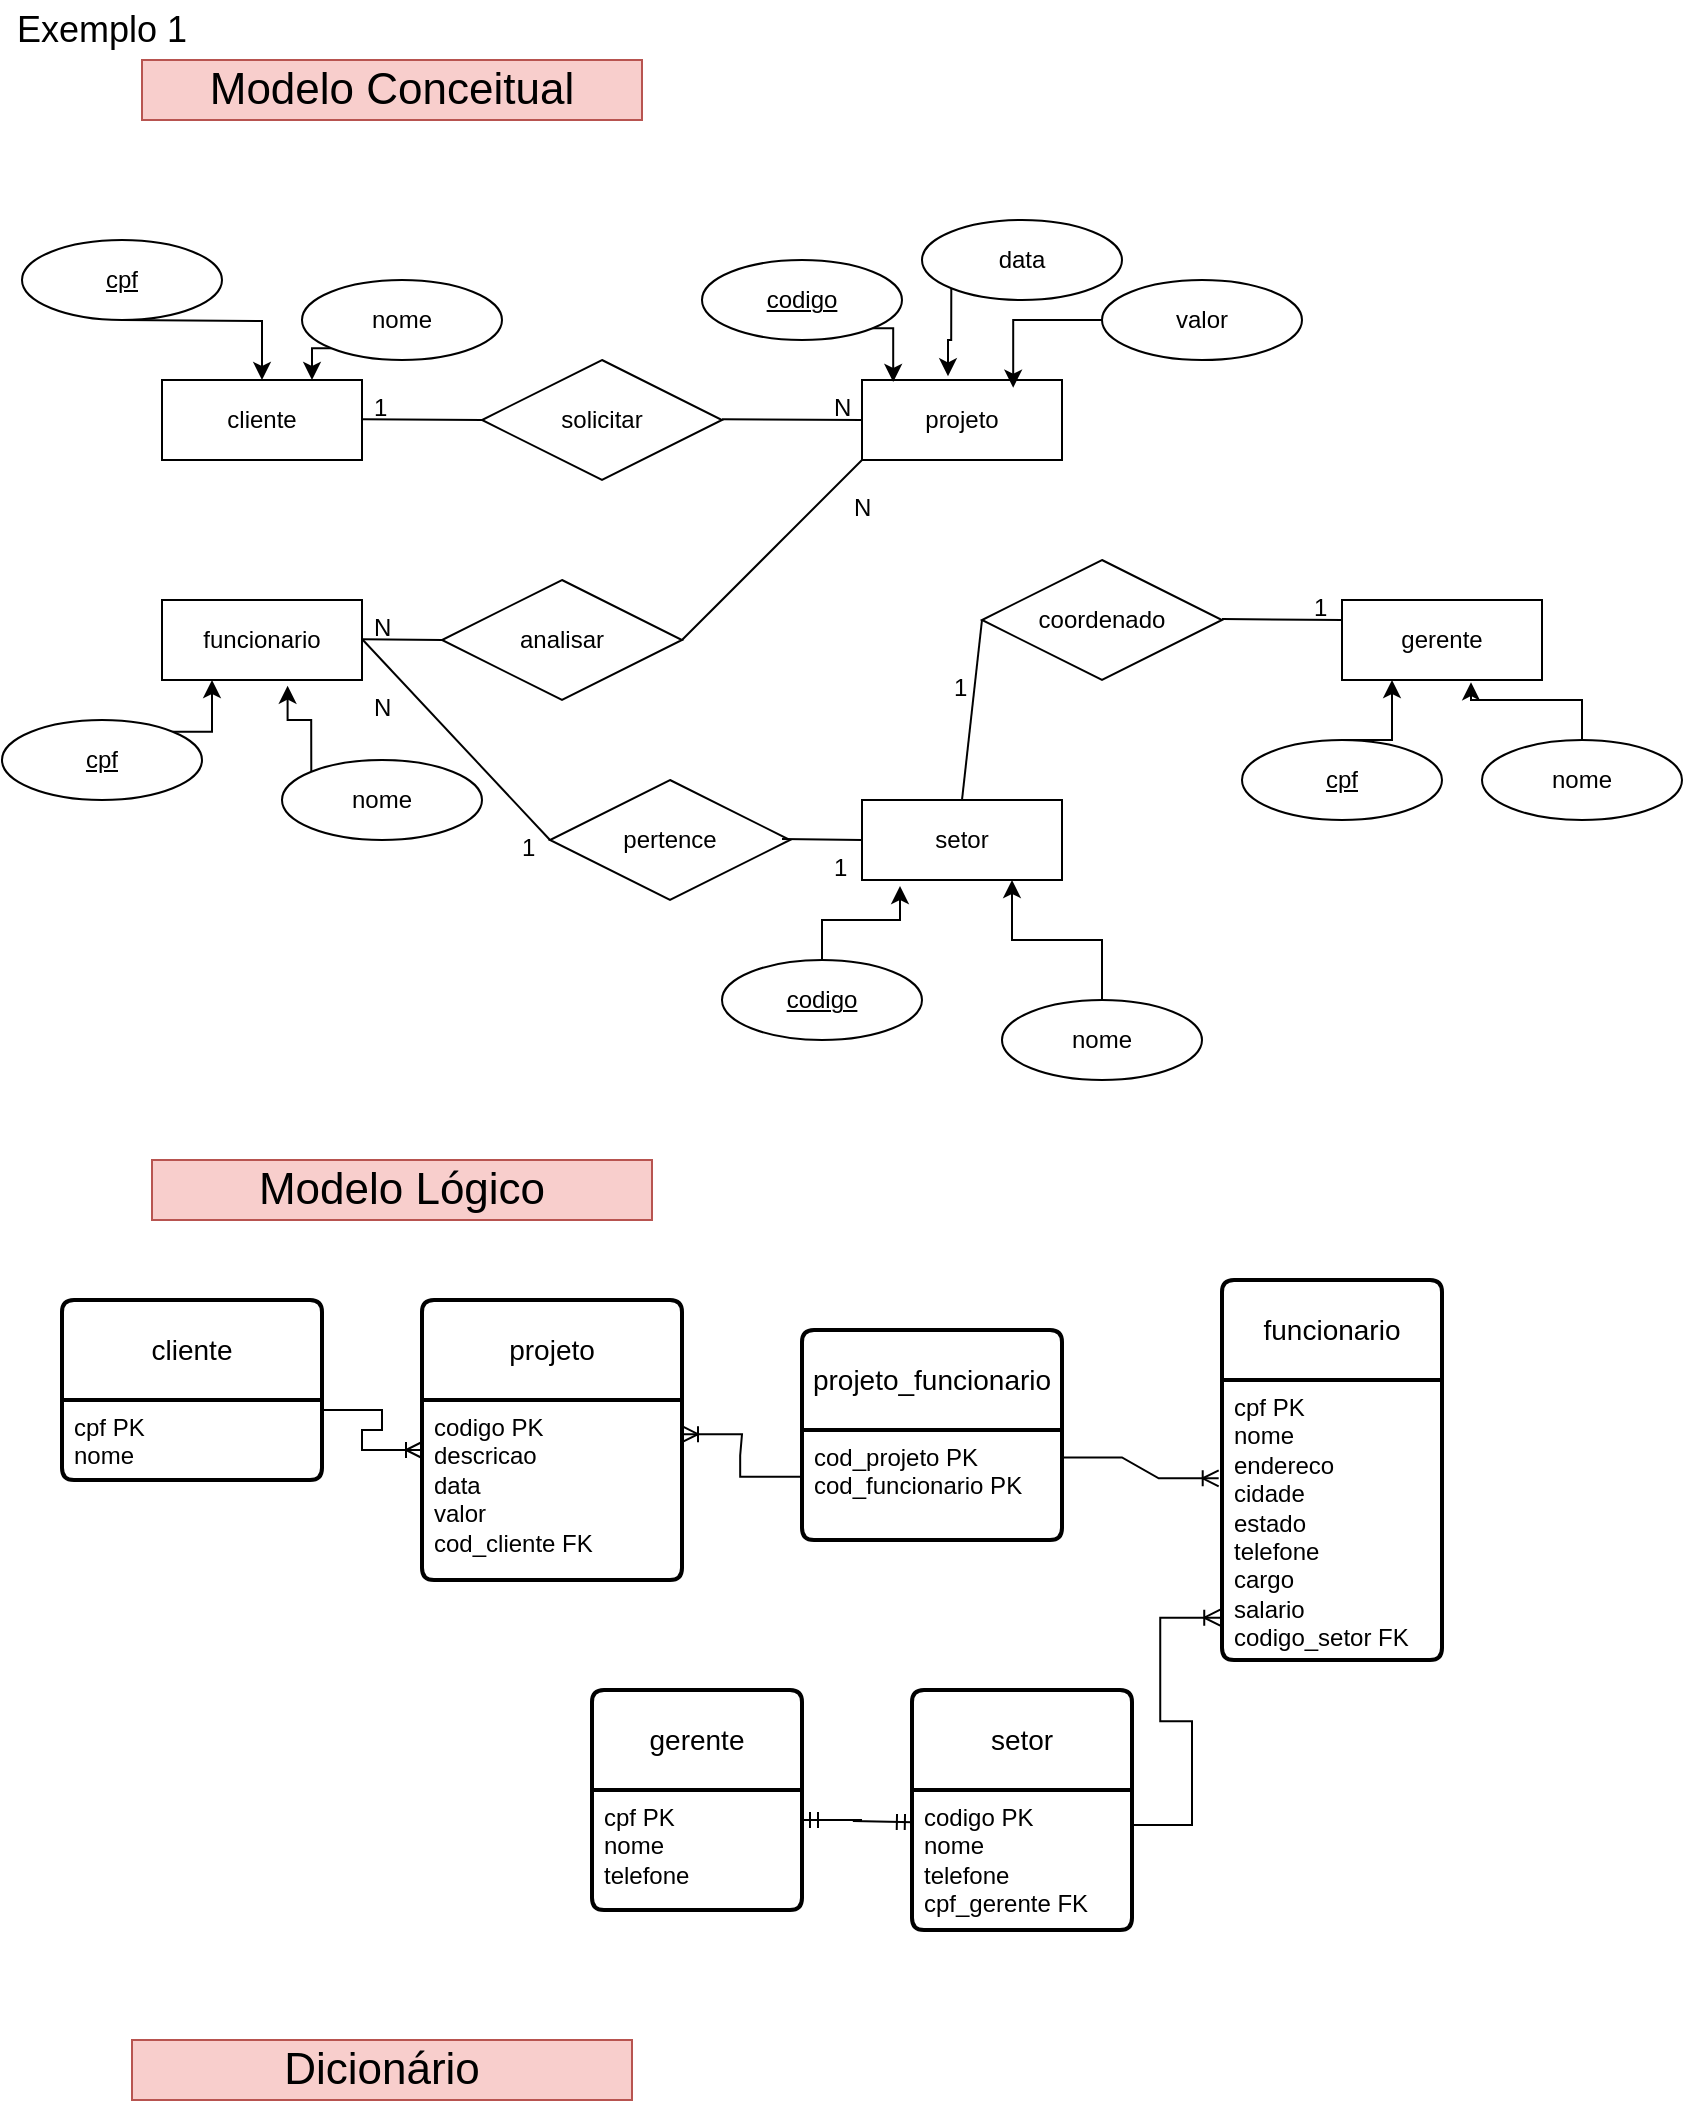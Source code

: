 <mxfile version="24.7.13">
  <diagram name="Página-1" id="qYFQQ07uM7xjKMAV4RYQ">
    <mxGraphModel dx="652" dy="341" grid="1" gridSize="10" guides="1" tooltips="1" connect="1" arrows="1" fold="1" page="1" pageScale="1" pageWidth="1169" pageHeight="1654" math="0" shadow="0">
      <root>
        <mxCell id="0" />
        <mxCell id="1" parent="0" />
        <mxCell id="V1irA5ALW46rOHireJx6-1" value="&lt;font style=&quot;font-size: 22px;&quot;&gt;Modelo Conceitual&lt;/font&gt;" style="text;html=1;align=center;verticalAlign=middle;whiteSpace=wrap;rounded=0;fillColor=#f8cecc;strokeColor=#b85450;" vertex="1" parent="1">
          <mxGeometry x="90" y="50" width="250" height="30" as="geometry" />
        </mxCell>
        <mxCell id="V1irA5ALW46rOHireJx6-2" value="&lt;font style=&quot;font-size: 18px;&quot;&gt;Exemplo 1&lt;/font&gt;" style="text;html=1;align=center;verticalAlign=middle;whiteSpace=wrap;rounded=0;" vertex="1" parent="1">
          <mxGeometry x="20" y="20" width="100" height="30" as="geometry" />
        </mxCell>
        <mxCell id="V1irA5ALW46rOHireJx6-6" value="cliente" style="whiteSpace=wrap;html=1;align=center;" vertex="1" parent="1">
          <mxGeometry x="100" y="210" width="100" height="40" as="geometry" />
        </mxCell>
        <mxCell id="V1irA5ALW46rOHireJx6-7" value="projeto" style="whiteSpace=wrap;html=1;align=center;" vertex="1" parent="1">
          <mxGeometry x="450" y="210" width="100" height="40" as="geometry" />
        </mxCell>
        <mxCell id="V1irA5ALW46rOHireJx6-9" value="funcionario" style="whiteSpace=wrap;html=1;align=center;" vertex="1" parent="1">
          <mxGeometry x="100" y="320" width="100" height="40" as="geometry" />
        </mxCell>
        <mxCell id="V1irA5ALW46rOHireJx6-13" style="edgeStyle=orthogonalEdgeStyle;rounded=0;orthogonalLoop=1;jettySize=auto;html=1;exitX=0.5;exitY=1;exitDx=0;exitDy=0;" edge="1" parent="1" target="V1irA5ALW46rOHireJx6-6">
          <mxGeometry relative="1" as="geometry">
            <mxPoint x="80" y="180" as="sourcePoint" />
          </mxGeometry>
        </mxCell>
        <mxCell id="V1irA5ALW46rOHireJx6-14" style="edgeStyle=orthogonalEdgeStyle;rounded=0;orthogonalLoop=1;jettySize=auto;html=1;exitX=0;exitY=1;exitDx=0;exitDy=0;entryX=0.75;entryY=0;entryDx=0;entryDy=0;" edge="1" parent="1" source="V1irA5ALW46rOHireJx6-12" target="V1irA5ALW46rOHireJx6-6">
          <mxGeometry relative="1" as="geometry" />
        </mxCell>
        <mxCell id="V1irA5ALW46rOHireJx6-12" value="nome" style="ellipse;whiteSpace=wrap;html=1;align=center;" vertex="1" parent="1">
          <mxGeometry x="170" y="160" width="100" height="40" as="geometry" />
        </mxCell>
        <mxCell id="V1irA5ALW46rOHireJx6-16" value="cpf" style="ellipse;whiteSpace=wrap;html=1;align=center;fontStyle=4;" vertex="1" parent="1">
          <mxGeometry x="30" y="140" width="100" height="40" as="geometry" />
        </mxCell>
        <mxCell id="V1irA5ALW46rOHireJx6-17" value="codigo" style="ellipse;whiteSpace=wrap;html=1;align=center;fontStyle=4;" vertex="1" parent="1">
          <mxGeometry x="370" y="150" width="100" height="40" as="geometry" />
        </mxCell>
        <mxCell id="V1irA5ALW46rOHireJx6-18" value="data" style="ellipse;whiteSpace=wrap;html=1;align=center;" vertex="1" parent="1">
          <mxGeometry x="480" y="130" width="100" height="40" as="geometry" />
        </mxCell>
        <mxCell id="V1irA5ALW46rOHireJx6-19" value="valor" style="ellipse;whiteSpace=wrap;html=1;align=center;" vertex="1" parent="1">
          <mxGeometry x="570" y="160" width="100" height="40" as="geometry" />
        </mxCell>
        <mxCell id="V1irA5ALW46rOHireJx6-20" style="edgeStyle=orthogonalEdgeStyle;rounded=0;orthogonalLoop=1;jettySize=auto;html=1;exitX=1;exitY=1;exitDx=0;exitDy=0;entryX=0.156;entryY=0.025;entryDx=0;entryDy=0;entryPerimeter=0;" edge="1" parent="1" source="V1irA5ALW46rOHireJx6-17" target="V1irA5ALW46rOHireJx6-7">
          <mxGeometry relative="1" as="geometry" />
        </mxCell>
        <mxCell id="V1irA5ALW46rOHireJx6-21" style="edgeStyle=orthogonalEdgeStyle;rounded=0;orthogonalLoop=1;jettySize=auto;html=1;exitX=0;exitY=1;exitDx=0;exitDy=0;entryX=0.43;entryY=-0.046;entryDx=0;entryDy=0;entryPerimeter=0;" edge="1" parent="1" source="V1irA5ALW46rOHireJx6-18" target="V1irA5ALW46rOHireJx6-7">
          <mxGeometry relative="1" as="geometry" />
        </mxCell>
        <mxCell id="V1irA5ALW46rOHireJx6-22" style="edgeStyle=orthogonalEdgeStyle;rounded=0;orthogonalLoop=1;jettySize=auto;html=1;exitX=0;exitY=0.5;exitDx=0;exitDy=0;entryX=0.756;entryY=0.096;entryDx=0;entryDy=0;entryPerimeter=0;" edge="1" parent="1" source="V1irA5ALW46rOHireJx6-19" target="V1irA5ALW46rOHireJx6-7">
          <mxGeometry relative="1" as="geometry" />
        </mxCell>
        <mxCell id="V1irA5ALW46rOHireJx6-23" value="solicitar" style="shape=rhombus;perimeter=rhombusPerimeter;whiteSpace=wrap;html=1;align=center;" vertex="1" parent="1">
          <mxGeometry x="260" y="200" width="120" height="60" as="geometry" />
        </mxCell>
        <mxCell id="V1irA5ALW46rOHireJx6-25" value="" style="endArrow=none;html=1;rounded=0;" edge="1" parent="1">
          <mxGeometry relative="1" as="geometry">
            <mxPoint x="200" y="229.66" as="sourcePoint" />
            <mxPoint x="260" y="230" as="targetPoint" />
          </mxGeometry>
        </mxCell>
        <mxCell id="V1irA5ALW46rOHireJx6-26" value="" style="endArrow=none;html=1;rounded=0;entryX=0;entryY=0.5;entryDx=0;entryDy=0;" edge="1" parent="1" target="V1irA5ALW46rOHireJx6-7">
          <mxGeometry relative="1" as="geometry">
            <mxPoint x="380" y="229.66" as="sourcePoint" />
            <mxPoint x="440" y="230" as="targetPoint" />
          </mxGeometry>
        </mxCell>
        <mxCell id="V1irA5ALW46rOHireJx6-28" value="1" style="text;strokeColor=none;fillColor=none;spacingLeft=4;spacingRight=4;overflow=hidden;rotatable=0;points=[[0,0.5],[1,0.5]];portConstraint=eastwest;fontSize=12;whiteSpace=wrap;html=1;" vertex="1" parent="1">
          <mxGeometry x="200" y="210" width="20" height="20" as="geometry" />
        </mxCell>
        <mxCell id="V1irA5ALW46rOHireJx6-30" value="N" style="text;strokeColor=none;fillColor=none;spacingLeft=4;spacingRight=4;overflow=hidden;rotatable=0;points=[[0,0.5],[1,0.5]];portConstraint=eastwest;fontSize=12;whiteSpace=wrap;html=1;" vertex="1" parent="1">
          <mxGeometry x="430" y="210" width="20" height="20" as="geometry" />
        </mxCell>
        <mxCell id="V1irA5ALW46rOHireJx6-31" value="nome" style="ellipse;whiteSpace=wrap;html=1;align=center;" vertex="1" parent="1">
          <mxGeometry x="160" y="400" width="100" height="40" as="geometry" />
        </mxCell>
        <mxCell id="V1irA5ALW46rOHireJx6-33" style="edgeStyle=orthogonalEdgeStyle;rounded=0;orthogonalLoop=1;jettySize=auto;html=1;exitX=1;exitY=0;exitDx=0;exitDy=0;entryX=0.25;entryY=1;entryDx=0;entryDy=0;" edge="1" parent="1" source="V1irA5ALW46rOHireJx6-32" target="V1irA5ALW46rOHireJx6-9">
          <mxGeometry relative="1" as="geometry" />
        </mxCell>
        <mxCell id="V1irA5ALW46rOHireJx6-32" value="cpf" style="ellipse;whiteSpace=wrap;html=1;align=center;fontStyle=4;" vertex="1" parent="1">
          <mxGeometry x="20" y="380" width="100" height="40" as="geometry" />
        </mxCell>
        <mxCell id="V1irA5ALW46rOHireJx6-34" style="edgeStyle=orthogonalEdgeStyle;rounded=0;orthogonalLoop=1;jettySize=auto;html=1;exitX=0;exitY=0;exitDx=0;exitDy=0;entryX=0.628;entryY=1.071;entryDx=0;entryDy=0;entryPerimeter=0;" edge="1" parent="1" source="V1irA5ALW46rOHireJx6-31" target="V1irA5ALW46rOHireJx6-9">
          <mxGeometry relative="1" as="geometry" />
        </mxCell>
        <mxCell id="V1irA5ALW46rOHireJx6-35" value="analisar" style="shape=rhombus;perimeter=rhombusPerimeter;whiteSpace=wrap;html=1;align=center;" vertex="1" parent="1">
          <mxGeometry x="240" y="310" width="120" height="60" as="geometry" />
        </mxCell>
        <mxCell id="V1irA5ALW46rOHireJx6-37" value="" style="endArrow=none;html=1;rounded=0;entryX=0;entryY=0.5;entryDx=0;entryDy=0;" edge="1" parent="1" target="V1irA5ALW46rOHireJx6-35">
          <mxGeometry relative="1" as="geometry">
            <mxPoint x="200" y="339.58" as="sourcePoint" />
            <mxPoint x="360" y="339.58" as="targetPoint" />
          </mxGeometry>
        </mxCell>
        <mxCell id="V1irA5ALW46rOHireJx6-38" value="" style="endArrow=none;html=1;rounded=0;entryX=0;entryY=1;entryDx=0;entryDy=0;exitX=1;exitY=0.5;exitDx=0;exitDy=0;" edge="1" parent="1" source="V1irA5ALW46rOHireJx6-35" target="V1irA5ALW46rOHireJx6-7">
          <mxGeometry relative="1" as="geometry">
            <mxPoint x="350" y="339.58" as="sourcePoint" />
            <mxPoint x="510" y="339.58" as="targetPoint" />
          </mxGeometry>
        </mxCell>
        <mxCell id="V1irA5ALW46rOHireJx6-39" value="setor" style="whiteSpace=wrap;html=1;align=center;" vertex="1" parent="1">
          <mxGeometry x="450" y="420" width="100" height="40" as="geometry" />
        </mxCell>
        <mxCell id="V1irA5ALW46rOHireJx6-40" value="pertence" style="shape=rhombus;perimeter=rhombusPerimeter;whiteSpace=wrap;html=1;align=center;" vertex="1" parent="1">
          <mxGeometry x="294" y="410" width="120" height="60" as="geometry" />
        </mxCell>
        <mxCell id="V1irA5ALW46rOHireJx6-41" value="" style="endArrow=none;html=1;rounded=0;entryX=0;entryY=0.5;entryDx=0;entryDy=0;" edge="1" parent="1" target="V1irA5ALW46rOHireJx6-40">
          <mxGeometry relative="1" as="geometry">
            <mxPoint x="200" y="339.5" as="sourcePoint" />
            <mxPoint x="360" y="339.5" as="targetPoint" />
          </mxGeometry>
        </mxCell>
        <mxCell id="V1irA5ALW46rOHireJx6-42" value="" style="endArrow=none;html=1;rounded=0;" edge="1" parent="1">
          <mxGeometry relative="1" as="geometry">
            <mxPoint x="410" y="439.5" as="sourcePoint" />
            <mxPoint x="450" y="440" as="targetPoint" />
          </mxGeometry>
        </mxCell>
        <mxCell id="V1irA5ALW46rOHireJx6-43" value="N" style="text;strokeColor=none;fillColor=none;spacingLeft=4;spacingRight=4;overflow=hidden;rotatable=0;points=[[0,0.5],[1,0.5]];portConstraint=eastwest;fontSize=12;whiteSpace=wrap;html=1;" vertex="1" parent="1">
          <mxGeometry x="440" y="260" width="20" height="20" as="geometry" />
        </mxCell>
        <mxCell id="V1irA5ALW46rOHireJx6-44" value="N" style="text;strokeColor=none;fillColor=none;spacingLeft=4;spacingRight=4;overflow=hidden;rotatable=0;points=[[0,0.5],[1,0.5]];portConstraint=eastwest;fontSize=12;whiteSpace=wrap;html=1;" vertex="1" parent="1">
          <mxGeometry x="200" y="360" width="20" height="20" as="geometry" />
        </mxCell>
        <mxCell id="V1irA5ALW46rOHireJx6-46" value="N" style="text;strokeColor=none;fillColor=none;spacingLeft=4;spacingRight=4;overflow=hidden;rotatable=0;points=[[0,0.5],[1,0.5]];portConstraint=eastwest;fontSize=12;whiteSpace=wrap;html=1;" vertex="1" parent="1">
          <mxGeometry x="200" y="320" width="20" height="20" as="geometry" />
        </mxCell>
        <mxCell id="V1irA5ALW46rOHireJx6-47" value="1" style="text;strokeColor=none;fillColor=none;spacingLeft=4;spacingRight=4;overflow=hidden;rotatable=0;points=[[0,0.5],[1,0.5]];portConstraint=eastwest;fontSize=12;whiteSpace=wrap;html=1;" vertex="1" parent="1">
          <mxGeometry x="274" y="430" width="20" height="20" as="geometry" />
        </mxCell>
        <mxCell id="V1irA5ALW46rOHireJx6-51" style="edgeStyle=orthogonalEdgeStyle;rounded=0;orthogonalLoop=1;jettySize=auto;html=1;exitX=0.5;exitY=0;exitDx=0;exitDy=0;entryX=0.75;entryY=1;entryDx=0;entryDy=0;" edge="1" parent="1" source="V1irA5ALW46rOHireJx6-48" target="V1irA5ALW46rOHireJx6-39">
          <mxGeometry relative="1" as="geometry" />
        </mxCell>
        <mxCell id="V1irA5ALW46rOHireJx6-48" value="nome" style="ellipse;whiteSpace=wrap;html=1;align=center;" vertex="1" parent="1">
          <mxGeometry x="520" y="520" width="100" height="40" as="geometry" />
        </mxCell>
        <mxCell id="V1irA5ALW46rOHireJx6-49" value="codigo" style="ellipse;whiteSpace=wrap;html=1;align=center;fontStyle=4;" vertex="1" parent="1">
          <mxGeometry x="380" y="500" width="100" height="40" as="geometry" />
        </mxCell>
        <mxCell id="V1irA5ALW46rOHireJx6-50" style="edgeStyle=orthogonalEdgeStyle;rounded=0;orthogonalLoop=1;jettySize=auto;html=1;exitX=0.5;exitY=0;exitDx=0;exitDy=0;entryX=0.19;entryY=1.075;entryDx=0;entryDy=0;entryPerimeter=0;" edge="1" parent="1" source="V1irA5ALW46rOHireJx6-49" target="V1irA5ALW46rOHireJx6-39">
          <mxGeometry relative="1" as="geometry" />
        </mxCell>
        <mxCell id="V1irA5ALW46rOHireJx6-52" value="coordenado" style="shape=rhombus;perimeter=rhombusPerimeter;whiteSpace=wrap;html=1;align=center;" vertex="1" parent="1">
          <mxGeometry x="510" y="300" width="120" height="60" as="geometry" />
        </mxCell>
        <mxCell id="V1irA5ALW46rOHireJx6-53" value="gerente" style="whiteSpace=wrap;html=1;align=center;" vertex="1" parent="1">
          <mxGeometry x="690" y="320" width="100" height="40" as="geometry" />
        </mxCell>
        <mxCell id="V1irA5ALW46rOHireJx6-54" value="nome" style="ellipse;whiteSpace=wrap;html=1;align=center;" vertex="1" parent="1">
          <mxGeometry x="760" y="390" width="100" height="40" as="geometry" />
        </mxCell>
        <mxCell id="V1irA5ALW46rOHireJx6-56" style="edgeStyle=orthogonalEdgeStyle;rounded=0;orthogonalLoop=1;jettySize=auto;html=1;exitX=0.5;exitY=0;exitDx=0;exitDy=0;entryX=0.25;entryY=1;entryDx=0;entryDy=0;" edge="1" parent="1" source="V1irA5ALW46rOHireJx6-55" target="V1irA5ALW46rOHireJx6-53">
          <mxGeometry relative="1" as="geometry" />
        </mxCell>
        <mxCell id="V1irA5ALW46rOHireJx6-55" value="cpf" style="ellipse;whiteSpace=wrap;html=1;align=center;fontStyle=4;" vertex="1" parent="1">
          <mxGeometry x="640" y="390" width="100" height="40" as="geometry" />
        </mxCell>
        <mxCell id="V1irA5ALW46rOHireJx6-57" style="edgeStyle=orthogonalEdgeStyle;rounded=0;orthogonalLoop=1;jettySize=auto;html=1;exitX=0.5;exitY=0;exitDx=0;exitDy=0;entryX=0.645;entryY=1.027;entryDx=0;entryDy=0;entryPerimeter=0;" edge="1" parent="1" source="V1irA5ALW46rOHireJx6-54" target="V1irA5ALW46rOHireJx6-53">
          <mxGeometry relative="1" as="geometry" />
        </mxCell>
        <mxCell id="V1irA5ALW46rOHireJx6-58" value="" style="endArrow=none;html=1;rounded=0;entryX=0;entryY=0.5;entryDx=0;entryDy=0;exitX=0.5;exitY=0;exitDx=0;exitDy=0;" edge="1" parent="1" source="V1irA5ALW46rOHireJx6-39" target="V1irA5ALW46rOHireJx6-52">
          <mxGeometry relative="1" as="geometry">
            <mxPoint x="490" y="420" as="sourcePoint" />
            <mxPoint x="650" y="420" as="targetPoint" />
          </mxGeometry>
        </mxCell>
        <mxCell id="V1irA5ALW46rOHireJx6-59" value="" style="endArrow=none;html=1;rounded=0;entryX=0;entryY=0.25;entryDx=0;entryDy=0;" edge="1" parent="1" target="V1irA5ALW46rOHireJx6-53">
          <mxGeometry relative="1" as="geometry">
            <mxPoint x="630" y="329.55" as="sourcePoint" />
            <mxPoint x="790" y="329.55" as="targetPoint" />
          </mxGeometry>
        </mxCell>
        <mxCell id="V1irA5ALW46rOHireJx6-60" value="1" style="text;strokeColor=none;fillColor=none;spacingLeft=4;spacingRight=4;overflow=hidden;rotatable=0;points=[[0,0.5],[1,0.5]];portConstraint=eastwest;fontSize=12;whiteSpace=wrap;html=1;" vertex="1" parent="1">
          <mxGeometry x="430" y="440" width="20" height="20" as="geometry" />
        </mxCell>
        <mxCell id="V1irA5ALW46rOHireJx6-61" value="1" style="text;strokeColor=none;fillColor=none;spacingLeft=4;spacingRight=4;overflow=hidden;rotatable=0;points=[[0,0.5],[1,0.5]];portConstraint=eastwest;fontSize=12;whiteSpace=wrap;html=1;" vertex="1" parent="1">
          <mxGeometry x="490" y="350" width="20" height="20" as="geometry" />
        </mxCell>
        <mxCell id="V1irA5ALW46rOHireJx6-62" value="1" style="text;strokeColor=none;fillColor=none;spacingLeft=4;spacingRight=4;overflow=hidden;rotatable=0;points=[[0,0.5],[1,0.5]];portConstraint=eastwest;fontSize=12;whiteSpace=wrap;html=1;" vertex="1" parent="1">
          <mxGeometry x="670" y="310" width="20" height="20" as="geometry" />
        </mxCell>
        <mxCell id="V1irA5ALW46rOHireJx6-63" value="&lt;span style=&quot;font-size: 22px;&quot;&gt;Modelo Lógico&lt;/span&gt;" style="text;html=1;align=center;verticalAlign=middle;whiteSpace=wrap;rounded=0;fillColor=#f8cecc;strokeColor=#b85450;" vertex="1" parent="1">
          <mxGeometry x="95" y="600" width="250" height="30" as="geometry" />
        </mxCell>
        <mxCell id="V1irA5ALW46rOHireJx6-64" value="cliente" style="swimlane;childLayout=stackLayout;horizontal=1;startSize=50;horizontalStack=0;rounded=1;fontSize=14;fontStyle=0;strokeWidth=2;resizeParent=0;resizeLast=1;shadow=0;dashed=0;align=center;arcSize=4;whiteSpace=wrap;html=1;" vertex="1" parent="1">
          <mxGeometry x="50" y="670" width="130" height="90" as="geometry" />
        </mxCell>
        <mxCell id="V1irA5ALW46rOHireJx6-65" value="cpf PK&lt;div&gt;nome&lt;/div&gt;" style="align=left;strokeColor=none;fillColor=none;spacingLeft=4;fontSize=12;verticalAlign=top;resizable=0;rotatable=0;part=1;html=1;" vertex="1" parent="V1irA5ALW46rOHireJx6-64">
          <mxGeometry y="50" width="130" height="40" as="geometry" />
        </mxCell>
        <mxCell id="V1irA5ALW46rOHireJx6-68" value="projeto" style="swimlane;childLayout=stackLayout;horizontal=1;startSize=50;horizontalStack=0;rounded=1;fontSize=14;fontStyle=0;strokeWidth=2;resizeParent=0;resizeLast=1;shadow=0;dashed=0;align=center;arcSize=4;whiteSpace=wrap;html=1;" vertex="1" parent="1">
          <mxGeometry x="230" y="670" width="130" height="140" as="geometry" />
        </mxCell>
        <mxCell id="V1irA5ALW46rOHireJx6-69" value="codigo PK&lt;div&gt;descricao&lt;/div&gt;&lt;div&gt;data&lt;/div&gt;&lt;div&gt;valor&lt;/div&gt;&lt;div&gt;cod_cliente FK&lt;/div&gt;" style="align=left;strokeColor=none;fillColor=none;spacingLeft=4;fontSize=12;verticalAlign=top;resizable=0;rotatable=0;part=1;html=1;" vertex="1" parent="V1irA5ALW46rOHireJx6-68">
          <mxGeometry y="50" width="130" height="90" as="geometry" />
        </mxCell>
        <mxCell id="V1irA5ALW46rOHireJx6-70" value="funcionario" style="swimlane;childLayout=stackLayout;horizontal=1;startSize=50;horizontalStack=0;rounded=1;fontSize=14;fontStyle=0;strokeWidth=2;resizeParent=0;resizeLast=1;shadow=0;dashed=0;align=center;arcSize=4;whiteSpace=wrap;html=1;" vertex="1" parent="1">
          <mxGeometry x="630" y="660" width="110" height="190" as="geometry" />
        </mxCell>
        <mxCell id="V1irA5ALW46rOHireJx6-71" value="cpf PK&lt;div&gt;nome&lt;/div&gt;&lt;div&gt;endereco&lt;/div&gt;&lt;div&gt;cidade&lt;/div&gt;&lt;div&gt;estado&lt;/div&gt;&lt;div&gt;telefone&lt;/div&gt;&lt;div&gt;cargo&lt;/div&gt;&lt;div&gt;salario&lt;/div&gt;&lt;div&gt;codigo_setor FK&lt;/div&gt;" style="align=left;strokeColor=none;fillColor=none;spacingLeft=4;fontSize=12;verticalAlign=top;resizable=0;rotatable=0;part=1;html=1;" vertex="1" parent="V1irA5ALW46rOHireJx6-70">
          <mxGeometry y="50" width="110" height="140" as="geometry" />
        </mxCell>
        <mxCell id="V1irA5ALW46rOHireJx6-75" value="projeto_funcionario" style="swimlane;childLayout=stackLayout;horizontal=1;startSize=50;horizontalStack=0;rounded=1;fontSize=14;fontStyle=0;strokeWidth=2;resizeParent=0;resizeLast=1;shadow=0;dashed=0;align=center;arcSize=4;whiteSpace=wrap;html=1;" vertex="1" parent="1">
          <mxGeometry x="420" y="685" width="130" height="105" as="geometry" />
        </mxCell>
        <mxCell id="V1irA5ALW46rOHireJx6-76" value="cod_projeto PK&lt;div&gt;cod_funcionario PK&lt;/div&gt;" style="align=left;strokeColor=none;fillColor=none;spacingLeft=4;fontSize=12;verticalAlign=top;resizable=0;rotatable=0;part=1;html=1;" vertex="1" parent="V1irA5ALW46rOHireJx6-75">
          <mxGeometry y="50" width="130" height="55" as="geometry" />
        </mxCell>
        <mxCell id="V1irA5ALW46rOHireJx6-77" value="" style="edgeStyle=entityRelationEdgeStyle;fontSize=12;html=1;endArrow=ERoneToMany;rounded=0;entryX=0;entryY=0.25;entryDx=0;entryDy=0;" edge="1" parent="1">
          <mxGeometry width="100" height="100" relative="1" as="geometry">
            <mxPoint x="180" y="725" as="sourcePoint" />
            <mxPoint x="230" y="745" as="targetPoint" />
            <Array as="points">
              <mxPoint x="220" y="795" />
            </Array>
          </mxGeometry>
        </mxCell>
        <mxCell id="V1irA5ALW46rOHireJx6-74" value="" style="edgeStyle=entityRelationEdgeStyle;fontSize=12;html=1;endArrow=ERoneToMany;rounded=0;entryX=1;entryY=0.19;entryDx=0;entryDy=0;exitX=-0.007;exitY=0.425;exitDx=0;exitDy=0;exitPerimeter=0;entryPerimeter=0;" edge="1" parent="1" source="V1irA5ALW46rOHireJx6-76" target="V1irA5ALW46rOHireJx6-69">
          <mxGeometry width="100" height="100" relative="1" as="geometry">
            <mxPoint x="360" y="725" as="sourcePoint" />
            <mxPoint x="410" y="745" as="targetPoint" />
          </mxGeometry>
        </mxCell>
        <mxCell id="V1irA5ALW46rOHireJx6-78" value="" style="edgeStyle=entityRelationEdgeStyle;fontSize=12;html=1;endArrow=ERoneToMany;rounded=0;entryX=-0.015;entryY=0.351;entryDx=0;entryDy=0;entryPerimeter=0;exitX=1;exitY=0.25;exitDx=0;exitDy=0;" edge="1" parent="1" source="V1irA5ALW46rOHireJx6-76" target="V1irA5ALW46rOHireJx6-71">
          <mxGeometry width="100" height="100" relative="1" as="geometry">
            <mxPoint x="590" y="780" as="sourcePoint" />
            <mxPoint x="500" y="817" as="targetPoint" />
          </mxGeometry>
        </mxCell>
        <mxCell id="V1irA5ALW46rOHireJx6-79" value="gerente" style="swimlane;childLayout=stackLayout;horizontal=1;startSize=50;horizontalStack=0;rounded=1;fontSize=14;fontStyle=0;strokeWidth=2;resizeParent=0;resizeLast=1;shadow=0;dashed=0;align=center;arcSize=4;whiteSpace=wrap;html=1;" vertex="1" parent="1">
          <mxGeometry x="315" y="865" width="105" height="110" as="geometry" />
        </mxCell>
        <mxCell id="V1irA5ALW46rOHireJx6-80" value="&lt;div&gt;cpf PK&lt;/div&gt;&lt;div&gt;nome&lt;/div&gt;&lt;div&gt;telefone&lt;/div&gt;" style="align=left;strokeColor=none;fillColor=none;spacingLeft=4;fontSize=12;verticalAlign=top;resizable=0;rotatable=0;part=1;html=1;" vertex="1" parent="V1irA5ALW46rOHireJx6-79">
          <mxGeometry y="50" width="105" height="60" as="geometry" />
        </mxCell>
        <mxCell id="V1irA5ALW46rOHireJx6-81" value="setor" style="swimlane;childLayout=stackLayout;horizontal=1;startSize=50;horizontalStack=0;rounded=1;fontSize=14;fontStyle=0;strokeWidth=2;resizeParent=0;resizeLast=1;shadow=0;dashed=0;align=center;arcSize=4;whiteSpace=wrap;html=1;" vertex="1" parent="1">
          <mxGeometry x="475" y="865" width="110" height="120" as="geometry" />
        </mxCell>
        <mxCell id="V1irA5ALW46rOHireJx6-82" value="&lt;div&gt;codigo PK&lt;/div&gt;&lt;div&gt;nome&amp;nbsp;&lt;/div&gt;&lt;div&gt;telefone&lt;/div&gt;&lt;div&gt;cpf_gerente FK&lt;/div&gt;" style="align=left;strokeColor=none;fillColor=none;spacingLeft=4;fontSize=12;verticalAlign=top;resizable=0;rotatable=0;part=1;html=1;" vertex="1" parent="V1irA5ALW46rOHireJx6-81">
          <mxGeometry y="50" width="110" height="70" as="geometry" />
        </mxCell>
        <mxCell id="V1irA5ALW46rOHireJx6-83" value="" style="edgeStyle=entityRelationEdgeStyle;fontSize=12;html=1;endArrow=ERoneToMany;rounded=0;exitX=1;exitY=0.25;exitDx=0;exitDy=0;entryX=-0.008;entryY=0.849;entryDx=0;entryDy=0;entryPerimeter=0;" edge="1" parent="1" source="V1irA5ALW46rOHireJx6-82" target="V1irA5ALW46rOHireJx6-71">
          <mxGeometry width="100" height="100" relative="1" as="geometry">
            <mxPoint x="450" y="840" as="sourcePoint" />
            <mxPoint x="550" y="740" as="targetPoint" />
            <Array as="points">
              <mxPoint x="360" y="830" />
            </Array>
          </mxGeometry>
        </mxCell>
        <mxCell id="V1irA5ALW46rOHireJx6-86" value="" style="edgeStyle=entityRelationEdgeStyle;fontSize=12;html=1;endArrow=ERmandOne;startArrow=ERmandOne;rounded=0;entryX=0.004;entryY=0.23;entryDx=0;entryDy=0;entryPerimeter=0;" edge="1" parent="1" target="V1irA5ALW46rOHireJx6-82">
          <mxGeometry width="100" height="100" relative="1" as="geometry">
            <mxPoint x="420" y="930" as="sourcePoint" />
            <mxPoint x="470" y="930" as="targetPoint" />
          </mxGeometry>
        </mxCell>
        <mxCell id="V1irA5ALW46rOHireJx6-87" value="&lt;span style=&quot;font-size: 22px;&quot;&gt;Dicionário&lt;/span&gt;" style="text;html=1;align=center;verticalAlign=middle;whiteSpace=wrap;rounded=0;fillColor=#f8cecc;strokeColor=#b85450;" vertex="1" parent="1">
          <mxGeometry x="85" y="1040" width="250" height="30" as="geometry" />
        </mxCell>
      </root>
    </mxGraphModel>
  </diagram>
</mxfile>
